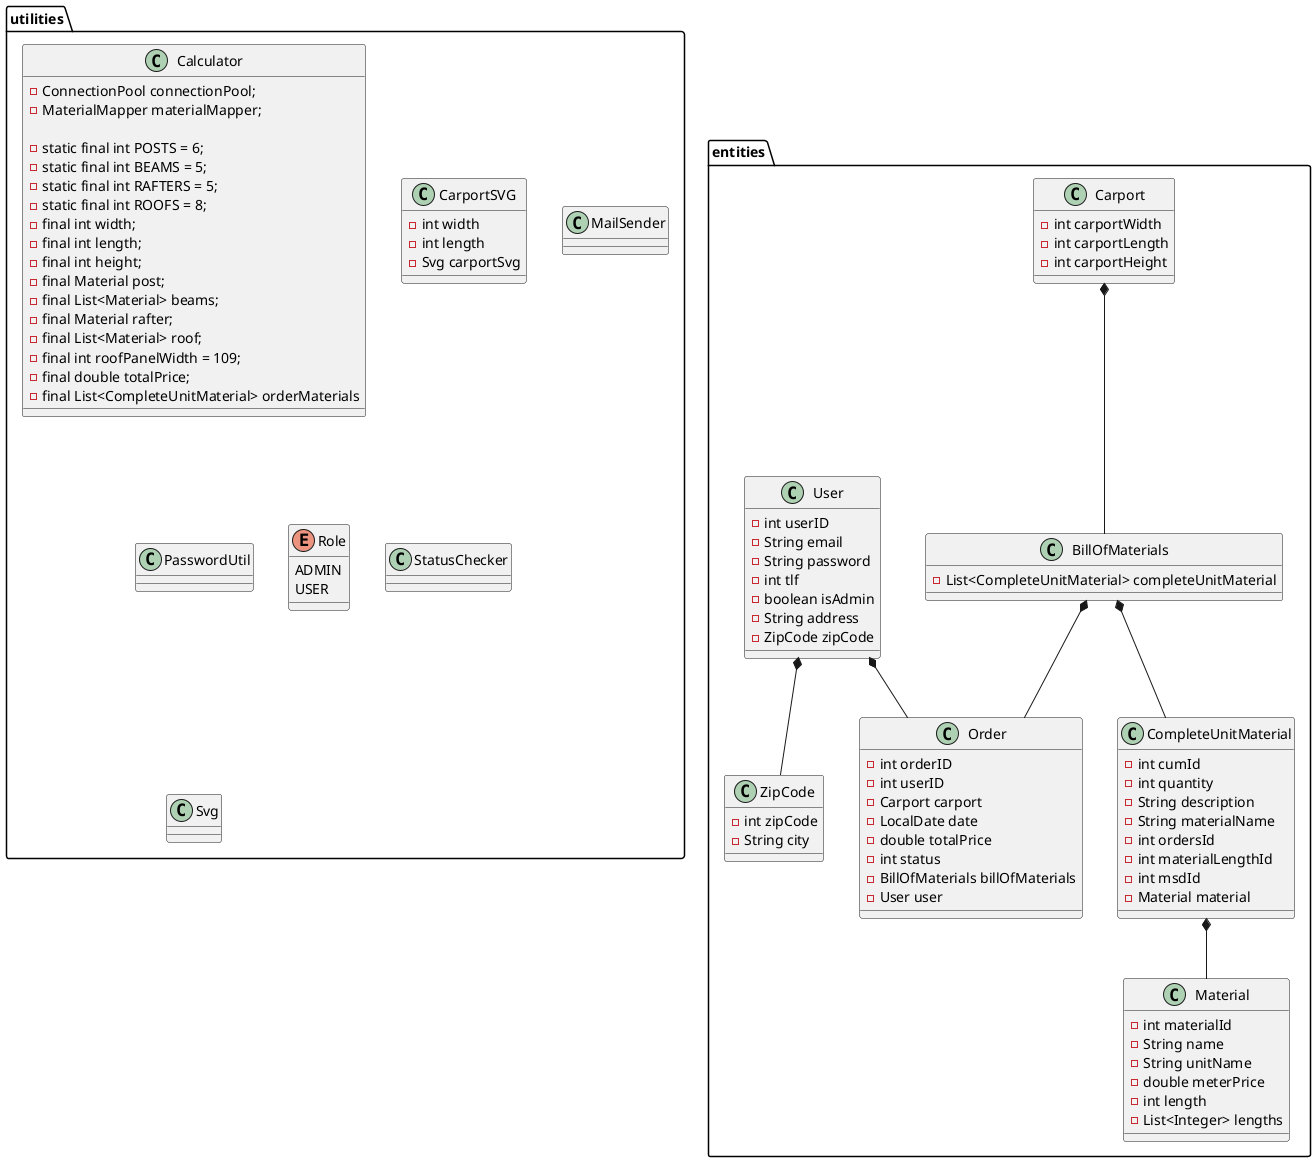 @startuml
package "entities" {

class BillOfMaterials {
- List<CompleteUnitMaterial> completeUnitMaterial
}

class Carport {
- int carportWidth
- int carportLength
- int carportHeight
}

class CompleteUnitMaterial {
- int cumId
- int quantity
- String description
- String materialName
- int ordersId
- int materialLengthId
- int msdId
- Material material
}

class Material {
- int materialId
- String name
- String unitName
- double meterPrice
- int length
- List<Integer> lengths
}

class Order {
- int orderID
- int userID
- Carport carport
- LocalDate date
- double totalPrice
- int status
- BillOfMaterials billOfMaterials
- User user
}

class User {
- int userID
- String email
- String password
- int tlf
- boolean isAdmin
- String address
- ZipCode zipCode
}

class ZipCode {
- int zipCode
- String city
}
}

package "utilities" {

class Calculator {
- ConnectionPool connectionPool;
- MaterialMapper materialMapper;

- static final int POSTS = 6;
- static final int BEAMS = 5;
- static final int RAFTERS = 5;
- static final int ROOFS = 8;
- final int width;
- final int length;
- final int height;
- final Material post;
- final List<Material> beams;
- final Material rafter;
- final List<Material> roof;
- final int roofPanelWidth = 109;
- final double totalPrice;
- final List<CompleteUnitMaterial> orderMaterials
}

class CarportSVG {
- int width
- int length
- Svg carportSvg
}

class MailSender {
}

class PasswordUtil {
}

enum Role {
ADMIN
USER
}

class StatusChecker {
}

class Svg {

}

}

User *-- Order
BillOfMaterials *-- Order
BillOfMaterials *-- CompleteUnitMaterial
CompleteUnitMaterial *-- Material
Carport *-- BillOfMaterials
User *-- ZipCode


@enduml